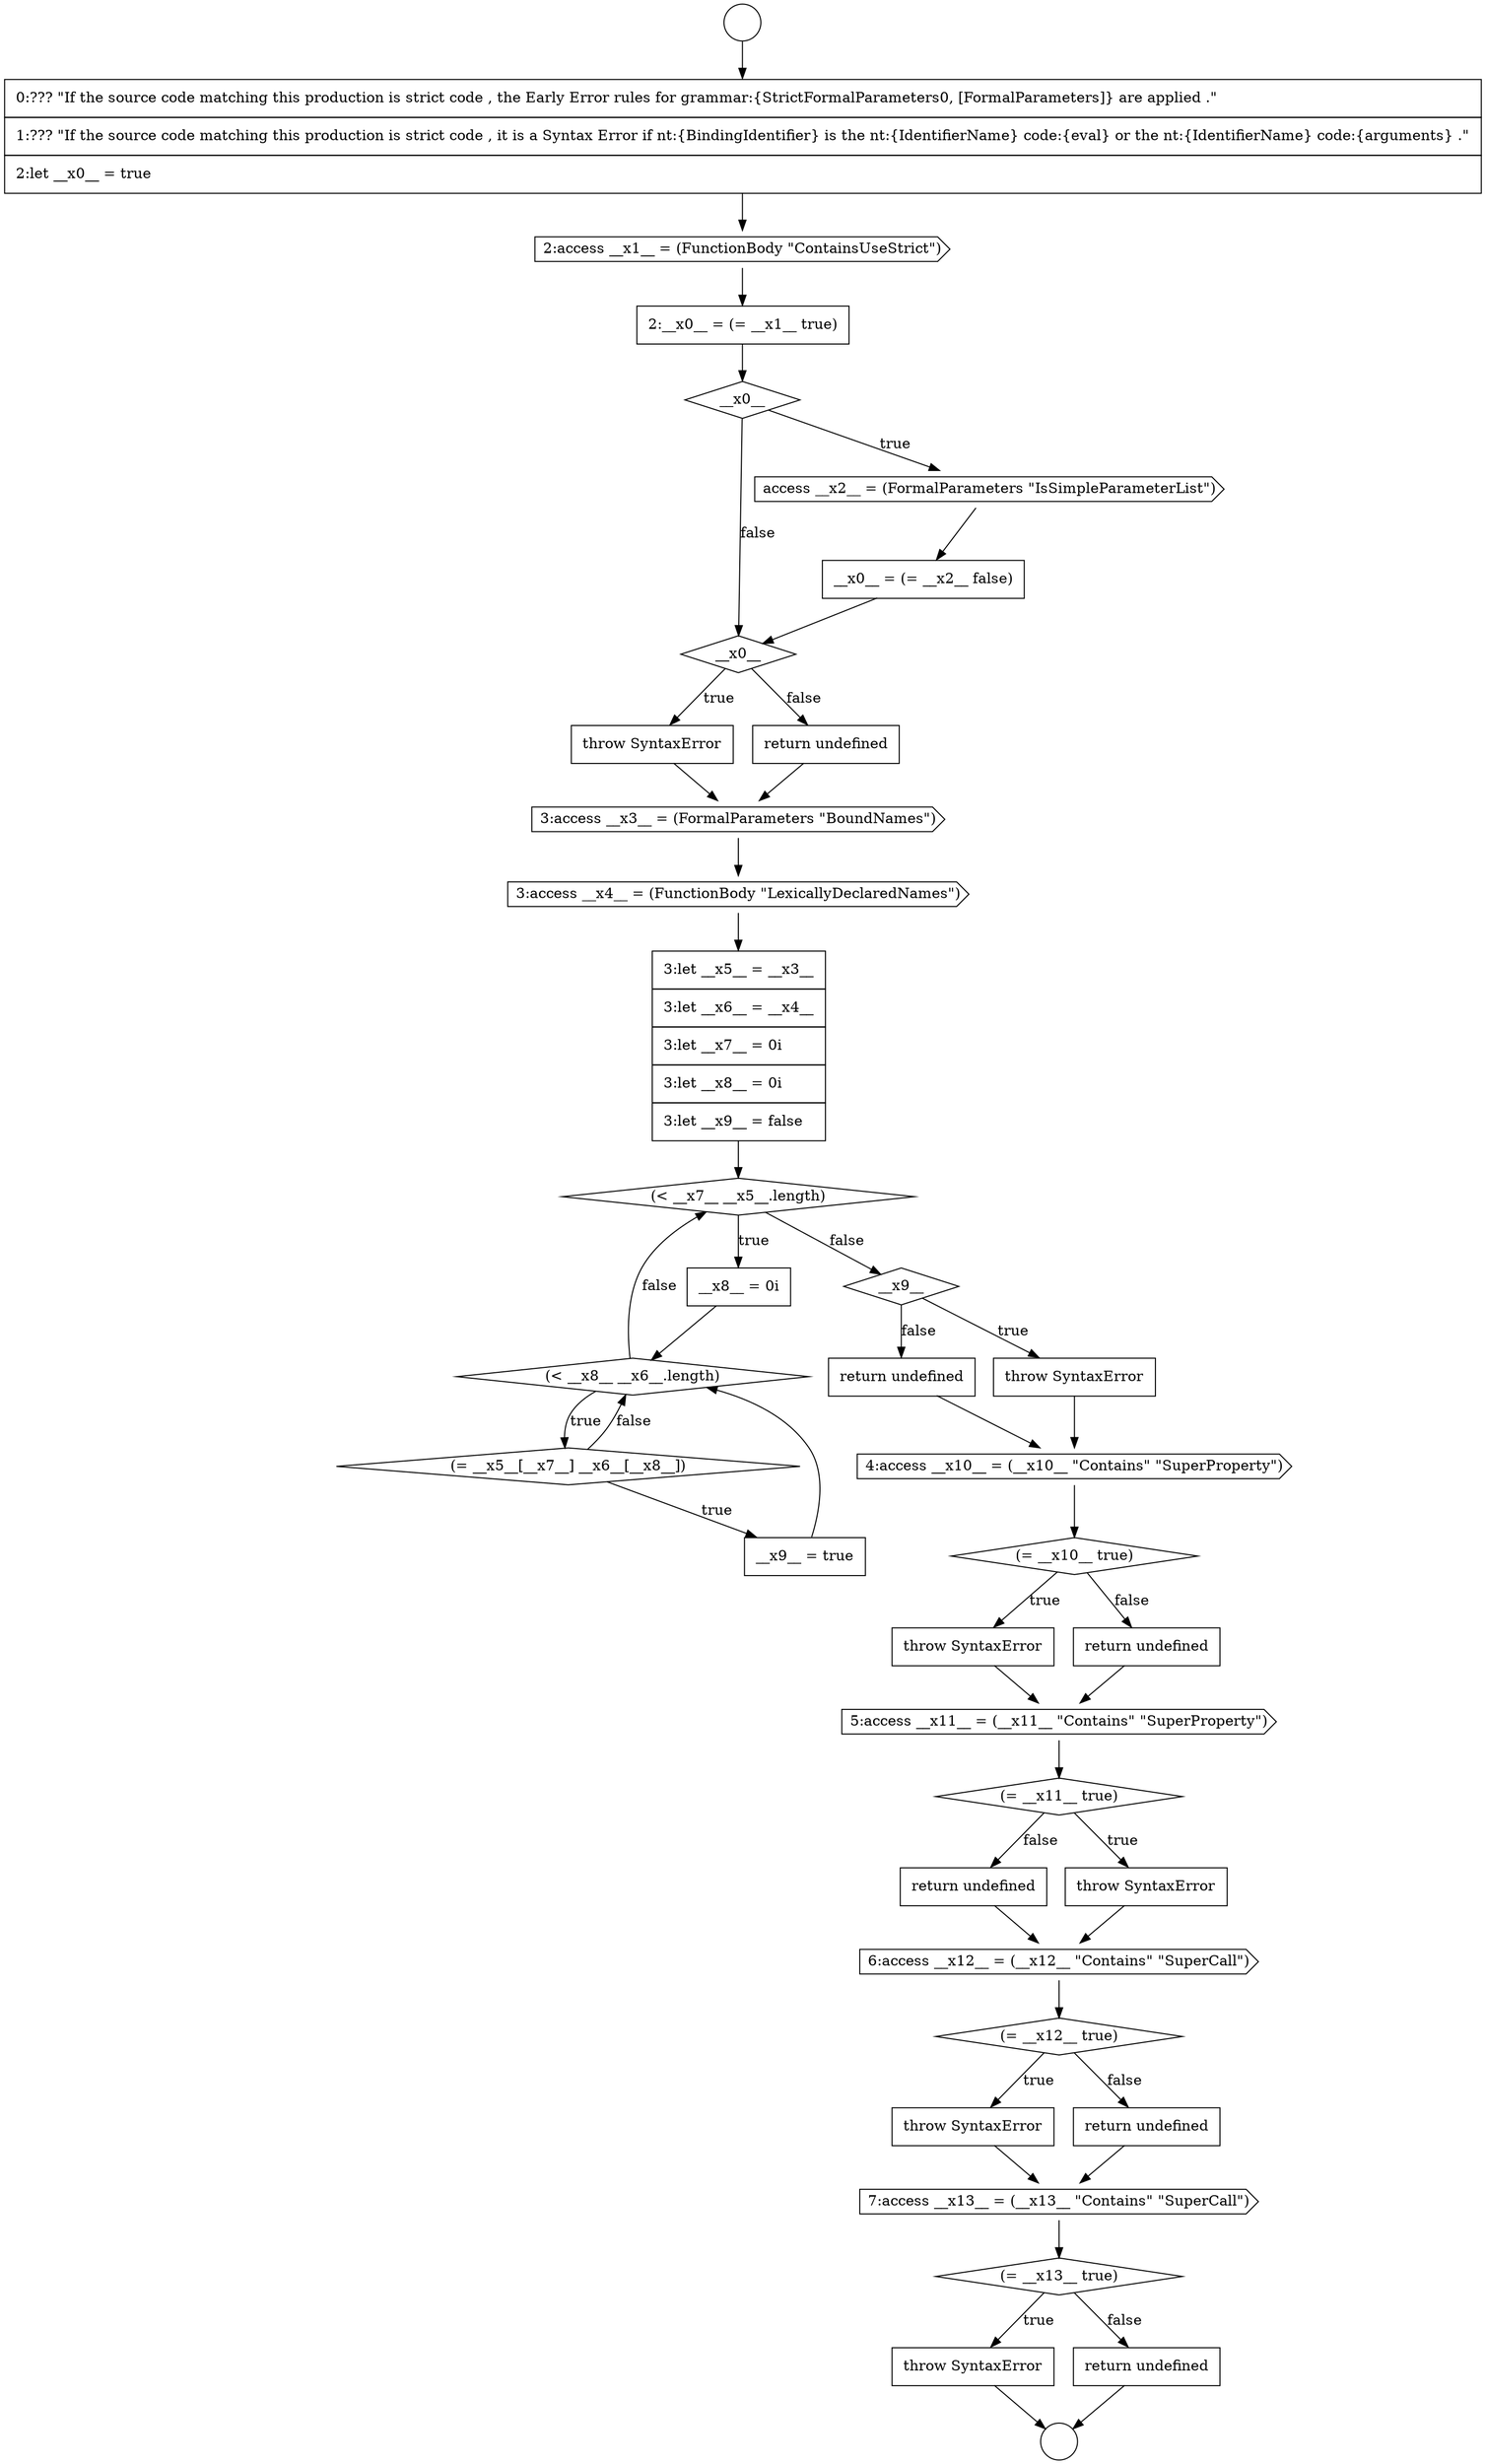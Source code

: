 digraph {
  node16431 [shape=none, margin=0, label=<<font color="black">
    <table border="0" cellborder="1" cellspacing="0" cellpadding="10">
      <tr><td align="left">throw SyntaxError</td></tr>
    </table>
  </font>> color="black" fillcolor="white" style=filled]
  node16433 [shape=cds, label=<<font color="black">5:access __x11__ = (__x11__ &quot;Contains&quot; &quot;SuperProperty&quot;)</font>> color="black" fillcolor="white" style=filled]
  node16428 [shape=none, margin=0, label=<<font color="black">
    <table border="0" cellborder="1" cellspacing="0" cellpadding="10">
      <tr><td align="left">return undefined</td></tr>
    </table>
  </font>> color="black" fillcolor="white" style=filled]
  node16410 [shape=cds, label=<<font color="black">2:access __x1__ = (FunctionBody &quot;ContainsUseStrict&quot;)</font>> color="black" fillcolor="white" style=filled]
  node16432 [shape=none, margin=0, label=<<font color="black">
    <table border="0" cellborder="1" cellspacing="0" cellpadding="10">
      <tr><td align="left">return undefined</td></tr>
    </table>
  </font>> color="black" fillcolor="white" style=filled]
  node16415 [shape=diamond, label=<<font color="black">__x0__</font>> color="black" fillcolor="white" style=filled]
  node16439 [shape=none, margin=0, label=<<font color="black">
    <table border="0" cellborder="1" cellspacing="0" cellpadding="10">
      <tr><td align="left">throw SyntaxError</td></tr>
    </table>
  </font>> color="black" fillcolor="white" style=filled]
  node16443 [shape=none, margin=0, label=<<font color="black">
    <table border="0" cellborder="1" cellspacing="0" cellpadding="10">
      <tr><td align="left">throw SyntaxError</td></tr>
    </table>
  </font>> color="black" fillcolor="white" style=filled]
  node16438 [shape=diamond, label=<<font color="black">(= __x12__ true)</font>> color="black" fillcolor="white" style=filled]
  node16412 [shape=diamond, label=<<font color="black">__x0__</font>> color="black" fillcolor="white" style=filled]
  node16444 [shape=none, margin=0, label=<<font color="black">
    <table border="0" cellborder="1" cellspacing="0" cellpadding="10">
      <tr><td align="left">return undefined</td></tr>
    </table>
  </font>> color="black" fillcolor="white" style=filled]
  node16427 [shape=none, margin=0, label=<<font color="black">
    <table border="0" cellborder="1" cellspacing="0" cellpadding="10">
      <tr><td align="left">throw SyntaxError</td></tr>
    </table>
  </font>> color="black" fillcolor="white" style=filled]
  node16434 [shape=diamond, label=<<font color="black">(= __x11__ true)</font>> color="black" fillcolor="white" style=filled]
  node16437 [shape=cds, label=<<font color="black">6:access __x12__ = (__x12__ &quot;Contains&quot; &quot;SuperCall&quot;)</font>> color="black" fillcolor="white" style=filled]
  node16424 [shape=diamond, label=<<font color="black">(= __x5__[__x7__] __x6__[__x8__])</font>> color="black" fillcolor="white" style=filled]
  node16413 [shape=cds, label=<<font color="black">access __x2__ = (FormalParameters &quot;IsSimpleParameterList&quot;)</font>> color="black" fillcolor="white" style=filled]
  node16420 [shape=none, margin=0, label=<<font color="black">
    <table border="0" cellborder="1" cellspacing="0" cellpadding="10">
      <tr><td align="left">3:let __x5__ = __x3__</td></tr>
      <tr><td align="left">3:let __x6__ = __x4__</td></tr>
      <tr><td align="left">3:let __x7__ = 0i</td></tr>
      <tr><td align="left">3:let __x8__ = 0i</td></tr>
      <tr><td align="left">3:let __x9__ = false</td></tr>
    </table>
  </font>> color="black" fillcolor="white" style=filled]
  node16409 [shape=none, margin=0, label=<<font color="black">
    <table border="0" cellborder="1" cellspacing="0" cellpadding="10">
      <tr><td align="left">0:??? &quot;If the source code matching this production is strict code , the Early Error rules for grammar:{StrictFormalParameters0, [FormalParameters]} are applied .&quot;</td></tr>
      <tr><td align="left">1:??? &quot;If the source code matching this production is strict code , it is a Syntax Error if nt:{BindingIdentifier} is the nt:{IdentifierName} code:{eval} or the nt:{IdentifierName} code:{arguments} .&quot;</td></tr>
      <tr><td align="left">2:let __x0__ = true</td></tr>
    </table>
  </font>> color="black" fillcolor="white" style=filled]
  node16440 [shape=none, margin=0, label=<<font color="black">
    <table border="0" cellborder="1" cellspacing="0" cellpadding="10">
      <tr><td align="left">return undefined</td></tr>
    </table>
  </font>> color="black" fillcolor="white" style=filled]
  node16423 [shape=diamond, label=<<font color="black">(&lt; __x8__ __x6__.length)</font>> color="black" fillcolor="white" style=filled]
  node16414 [shape=none, margin=0, label=<<font color="black">
    <table border="0" cellborder="1" cellspacing="0" cellpadding="10">
      <tr><td align="left">__x0__ = (= __x2__ false)</td></tr>
    </table>
  </font>> color="black" fillcolor="white" style=filled]
  node16441 [shape=cds, label=<<font color="black">7:access __x13__ = (__x13__ &quot;Contains&quot; &quot;SuperCall&quot;)</font>> color="black" fillcolor="white" style=filled]
  node16436 [shape=none, margin=0, label=<<font color="black">
    <table border="0" cellborder="1" cellspacing="0" cellpadding="10">
      <tr><td align="left">return undefined</td></tr>
    </table>
  </font>> color="black" fillcolor="white" style=filled]
  node16419 [shape=cds, label=<<font color="black">3:access __x4__ = (FunctionBody &quot;LexicallyDeclaredNames&quot;)</font>> color="black" fillcolor="white" style=filled]
  node16422 [shape=none, margin=0, label=<<font color="black">
    <table border="0" cellborder="1" cellspacing="0" cellpadding="10">
      <tr><td align="left">__x8__ = 0i</td></tr>
    </table>
  </font>> color="black" fillcolor="white" style=filled]
  node16425 [shape=none, margin=0, label=<<font color="black">
    <table border="0" cellborder="1" cellspacing="0" cellpadding="10">
      <tr><td align="left">__x9__ = true</td></tr>
    </table>
  </font>> color="black" fillcolor="white" style=filled]
  node16408 [shape=circle label=" " color="black" fillcolor="white" style=filled]
  node16435 [shape=none, margin=0, label=<<font color="black">
    <table border="0" cellborder="1" cellspacing="0" cellpadding="10">
      <tr><td align="left">throw SyntaxError</td></tr>
    </table>
  </font>> color="black" fillcolor="white" style=filled]
  node16442 [shape=diamond, label=<<font color="black">(= __x13__ true)</font>> color="black" fillcolor="white" style=filled]
  node16429 [shape=cds, label=<<font color="black">4:access __x10__ = (__x10__ &quot;Contains&quot; &quot;SuperProperty&quot;)</font>> color="black" fillcolor="white" style=filled]
  node16416 [shape=none, margin=0, label=<<font color="black">
    <table border="0" cellborder="1" cellspacing="0" cellpadding="10">
      <tr><td align="left">throw SyntaxError</td></tr>
    </table>
  </font>> color="black" fillcolor="white" style=filled]
  node16411 [shape=none, margin=0, label=<<font color="black">
    <table border="0" cellborder="1" cellspacing="0" cellpadding="10">
      <tr><td align="left">2:__x0__ = (= __x1__ true)</td></tr>
    </table>
  </font>> color="black" fillcolor="white" style=filled]
  node16418 [shape=cds, label=<<font color="black">3:access __x3__ = (FormalParameters &quot;BoundNames&quot;)</font>> color="black" fillcolor="white" style=filled]
  node16421 [shape=diamond, label=<<font color="black">(&lt; __x7__ __x5__.length)</font>> color="black" fillcolor="white" style=filled]
  node16426 [shape=diamond, label=<<font color="black">__x9__</font>> color="black" fillcolor="white" style=filled]
  node16407 [shape=circle label=" " color="black" fillcolor="white" style=filled]
  node16430 [shape=diamond, label=<<font color="black">(= __x10__ true)</font>> color="black" fillcolor="white" style=filled]
  node16417 [shape=none, margin=0, label=<<font color="black">
    <table border="0" cellborder="1" cellspacing="0" cellpadding="10">
      <tr><td align="left">return undefined</td></tr>
    </table>
  </font>> color="black" fillcolor="white" style=filled]
  node16427 -> node16429 [ color="black"]
  node16418 -> node16419 [ color="black"]
  node16425 -> node16423 [ color="black"]
  node16432 -> node16433 [ color="black"]
  node16435 -> node16437 [ color="black"]
  node16429 -> node16430 [ color="black"]
  node16442 -> node16443 [label=<<font color="black">true</font>> color="black"]
  node16442 -> node16444 [label=<<font color="black">false</font>> color="black"]
  node16441 -> node16442 [ color="black"]
  node16409 -> node16410 [ color="black"]
  node16410 -> node16411 [ color="black"]
  node16439 -> node16441 [ color="black"]
  node16444 -> node16408 [ color="black"]
  node16437 -> node16438 [ color="black"]
  node16419 -> node16420 [ color="black"]
  node16412 -> node16413 [label=<<font color="black">true</font>> color="black"]
  node16412 -> node16415 [label=<<font color="black">false</font>> color="black"]
  node16430 -> node16431 [label=<<font color="black">true</font>> color="black"]
  node16430 -> node16432 [label=<<font color="black">false</font>> color="black"]
  node16434 -> node16435 [label=<<font color="black">true</font>> color="black"]
  node16434 -> node16436 [label=<<font color="black">false</font>> color="black"]
  node16433 -> node16434 [ color="black"]
  node16416 -> node16418 [ color="black"]
  node16420 -> node16421 [ color="black"]
  node16428 -> node16429 [ color="black"]
  node16407 -> node16409 [ color="black"]
  node16414 -> node16415 [ color="black"]
  node16431 -> node16433 [ color="black"]
  node16438 -> node16439 [label=<<font color="black">true</font>> color="black"]
  node16438 -> node16440 [label=<<font color="black">false</font>> color="black"]
  node16413 -> node16414 [ color="black"]
  node16424 -> node16425 [label=<<font color="black">true</font>> color="black"]
  node16424 -> node16423 [label=<<font color="black">false</font>> color="black"]
  node16415 -> node16416 [label=<<font color="black">true</font>> color="black"]
  node16415 -> node16417 [label=<<font color="black">false</font>> color="black"]
  node16423 -> node16424 [label=<<font color="black">true</font>> color="black"]
  node16423 -> node16421 [label=<<font color="black">false</font>> color="black"]
  node16417 -> node16418 [ color="black"]
  node16421 -> node16422 [label=<<font color="black">true</font>> color="black"]
  node16421 -> node16426 [label=<<font color="black">false</font>> color="black"]
  node16436 -> node16437 [ color="black"]
  node16440 -> node16441 [ color="black"]
  node16426 -> node16427 [label=<<font color="black">true</font>> color="black"]
  node16426 -> node16428 [label=<<font color="black">false</font>> color="black"]
  node16411 -> node16412 [ color="black"]
  node16422 -> node16423 [ color="black"]
  node16443 -> node16408 [ color="black"]
}
